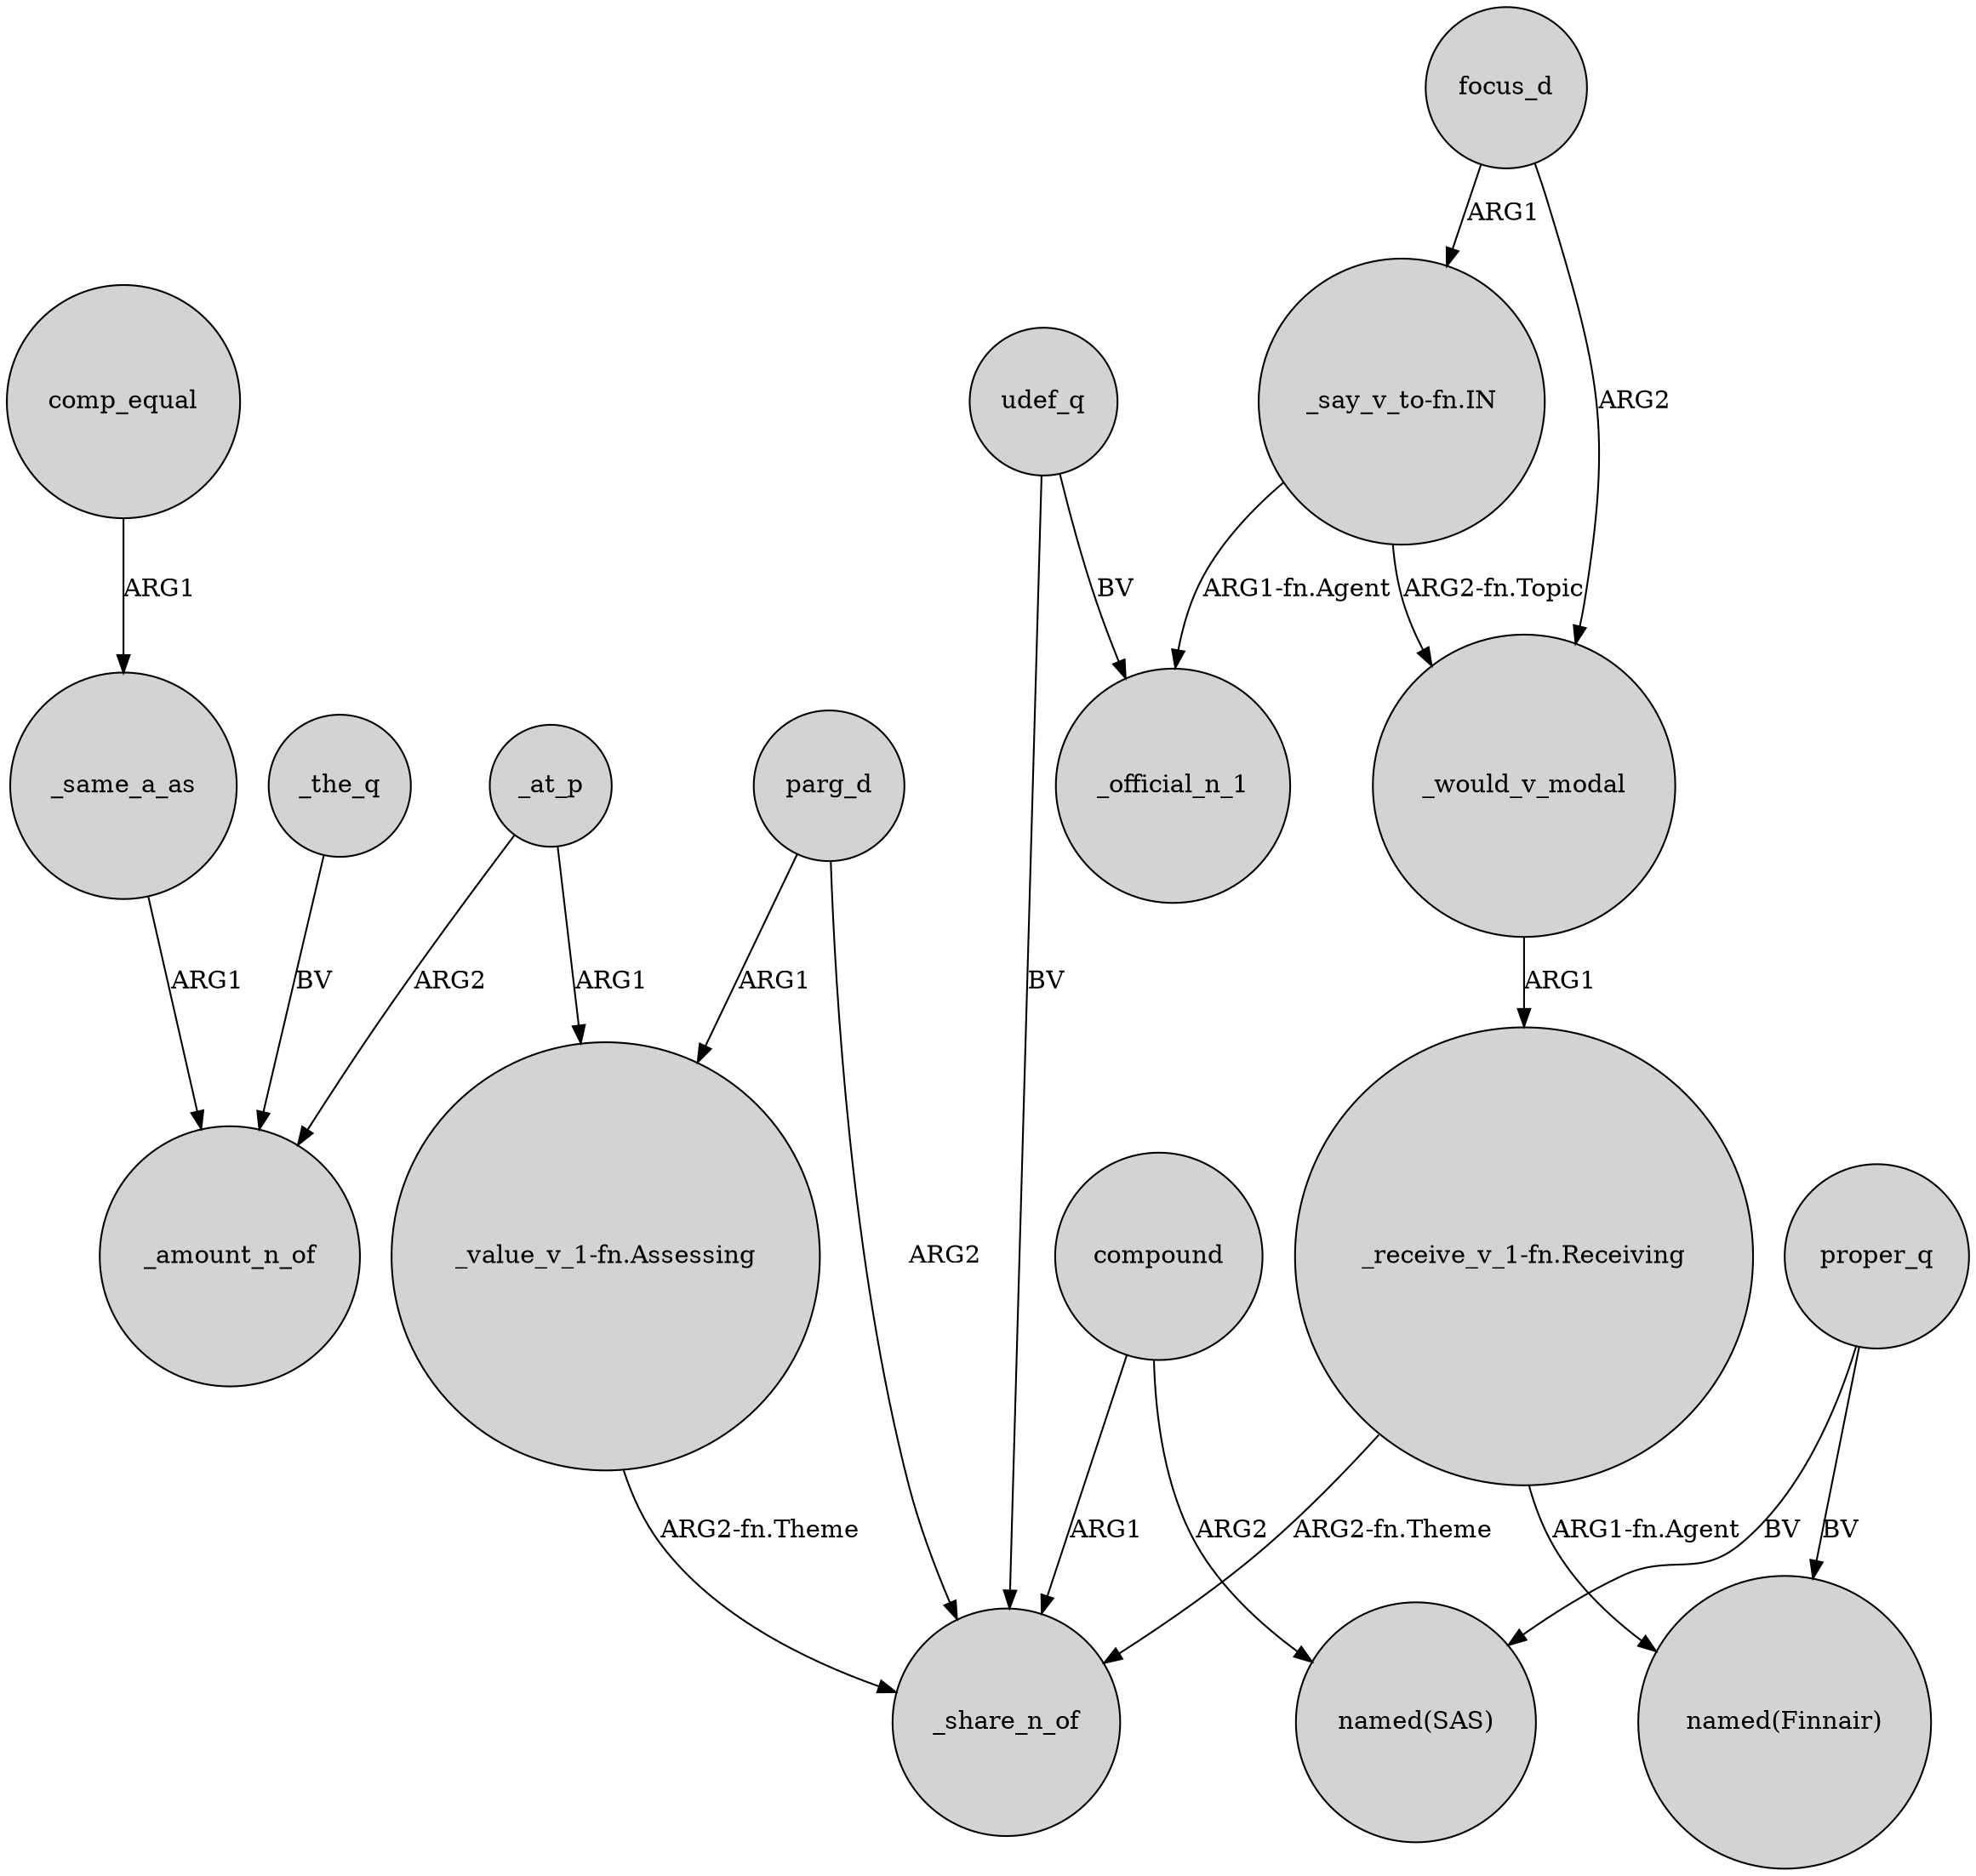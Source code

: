 digraph {
	node [shape=circle style=filled]
	"_say_v_to-fn.IN" -> _would_v_modal [label="ARG2-fn.Topic"]
	focus_d -> _would_v_modal [label=ARG2]
	parg_d -> _share_n_of [label=ARG2]
	_the_q -> _amount_n_of [label=BV]
	"_receive_v_1-fn.Receiving" -> _share_n_of [label="ARG2-fn.Theme"]
	_at_p -> _amount_n_of [label=ARG2]
	"_value_v_1-fn.Assessing" -> _share_n_of [label="ARG2-fn.Theme"]
	"_say_v_to-fn.IN" -> _official_n_1 [label="ARG1-fn.Agent"]
	proper_q -> "named(Finnair)" [label=BV]
	compound -> "named(SAS)" [label=ARG2]
	_at_p -> "_value_v_1-fn.Assessing" [label=ARG1]
	"_receive_v_1-fn.Receiving" -> "named(Finnair)" [label="ARG1-fn.Agent"]
	_would_v_modal -> "_receive_v_1-fn.Receiving" [label=ARG1]
	comp_equal -> _same_a_as [label=ARG1]
	udef_q -> _official_n_1 [label=BV]
	_same_a_as -> _amount_n_of [label=ARG1]
	compound -> _share_n_of [label=ARG1]
	udef_q -> _share_n_of [label=BV]
	parg_d -> "_value_v_1-fn.Assessing" [label=ARG1]
	focus_d -> "_say_v_to-fn.IN" [label=ARG1]
	proper_q -> "named(SAS)" [label=BV]
}
